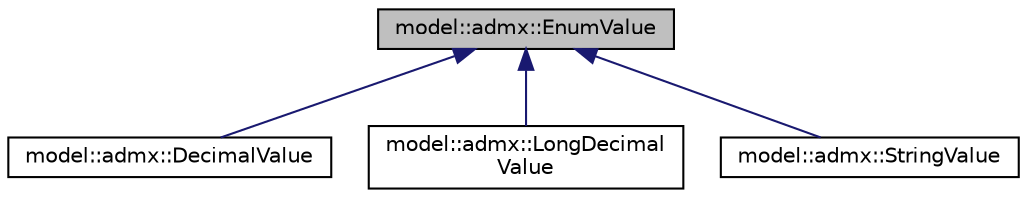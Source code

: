 digraph "model::admx::EnumValue"
{
 // LATEX_PDF_SIZE
  edge [fontname="Helvetica",fontsize="10",labelfontname="Helvetica",labelfontsize="10"];
  node [fontname="Helvetica",fontsize="10",shape=record];
  Node1 [label="model::admx::EnumValue",height=0.2,width=0.4,color="black", fillcolor="grey75", style="filled", fontcolor="black",tooltip=" "];
  Node1 -> Node2 [dir="back",color="midnightblue",fontsize="10",style="solid",fontname="Helvetica"];
  Node2 [label="model::admx::DecimalValue",height=0.2,width=0.4,color="black", fillcolor="white", style="filled",URL="$structmodel_1_1admx_1_1_decimal_value.html",tooltip=" "];
  Node1 -> Node3 [dir="back",color="midnightblue",fontsize="10",style="solid",fontname="Helvetica"];
  Node3 [label="model::admx::LongDecimal\lValue",height=0.2,width=0.4,color="black", fillcolor="white", style="filled",URL="$structmodel_1_1admx_1_1_long_decimal_value.html",tooltip=" "];
  Node1 -> Node4 [dir="back",color="midnightblue",fontsize="10",style="solid",fontname="Helvetica"];
  Node4 [label="model::admx::StringValue",height=0.2,width=0.4,color="black", fillcolor="white", style="filled",URL="$structmodel_1_1admx_1_1_string_value.html",tooltip=" "];
}
